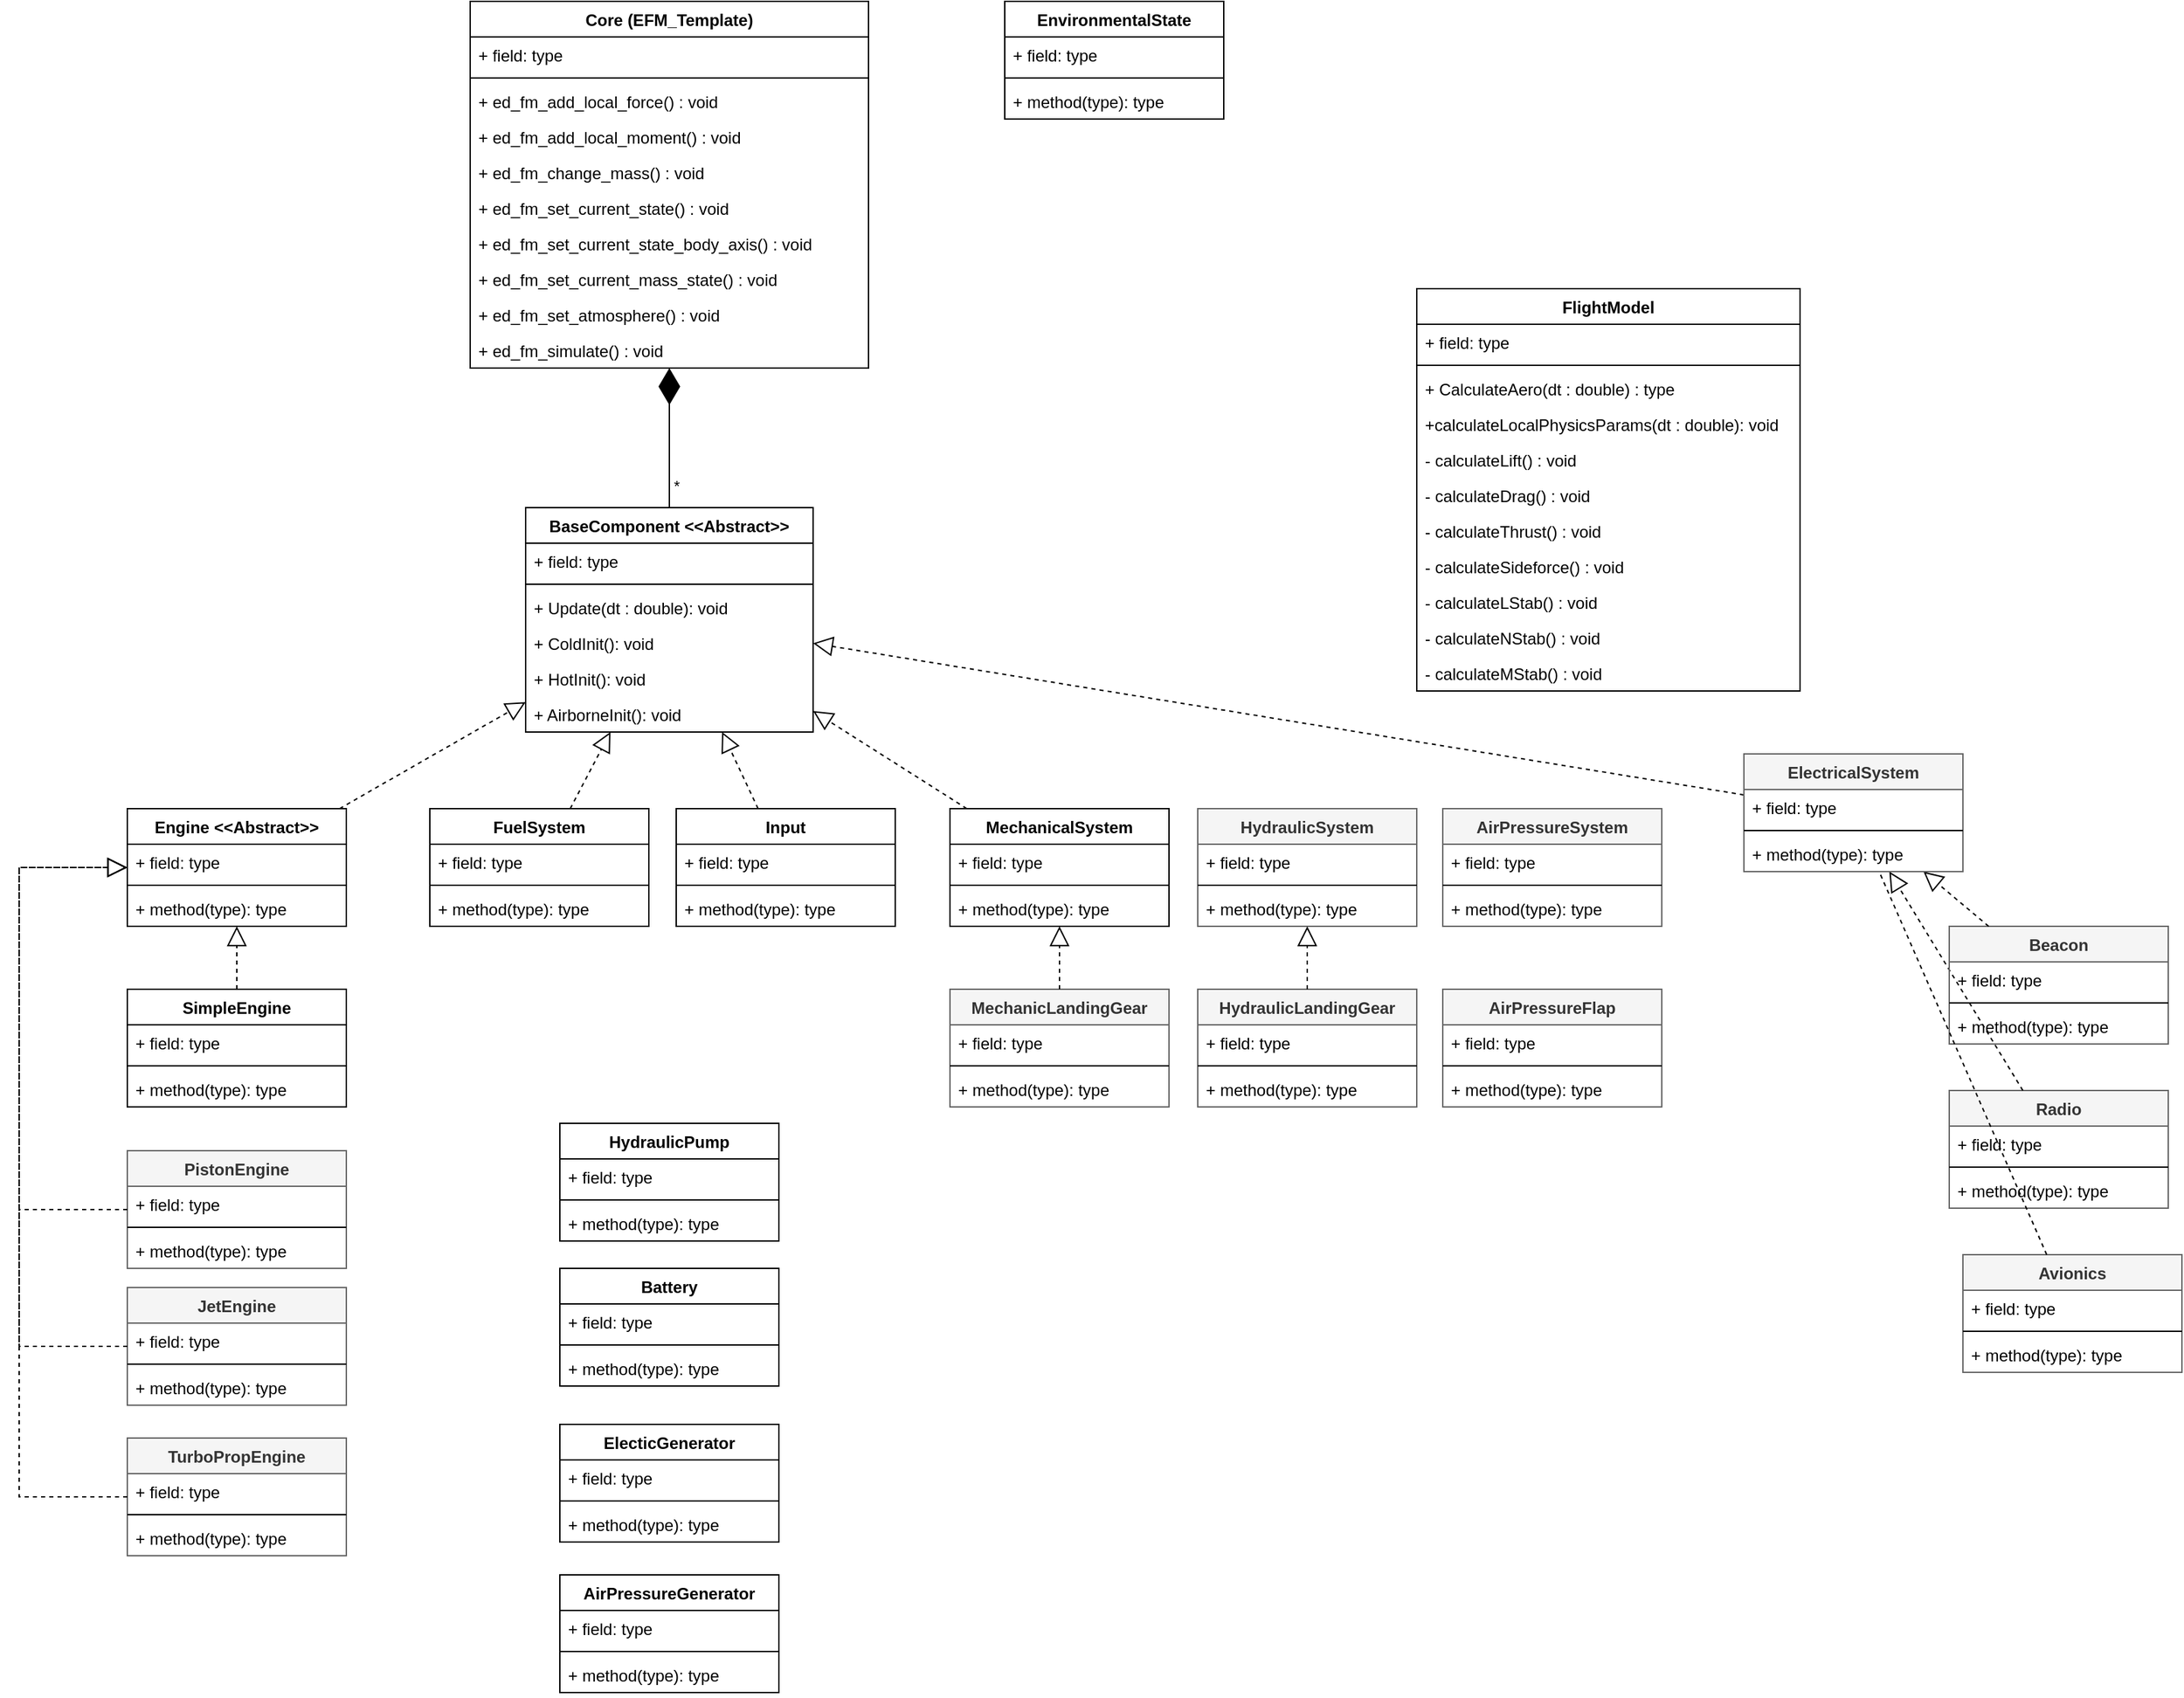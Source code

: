 <mxfile version="16.1.2" type="github">
  <diagram id="ayrWfxRkvkhZxIaLV-r1" name="Page-1">
    <mxGraphModel dx="2426" dy="2517" grid="1" gridSize="10" guides="1" tooltips="1" connect="1" arrows="1" fold="1" page="1" pageScale="1" pageWidth="827" pageHeight="1169" math="0" shadow="0">
      <root>
        <mxCell id="0" />
        <mxCell id="1" parent="0" />
        <mxCell id="hqKsF4QJngWxF_Nzv7ht-1" value="SimpleEngine" style="swimlane;fontStyle=1;align=center;verticalAlign=top;childLayout=stackLayout;horizontal=1;startSize=26;horizontalStack=0;resizeParent=1;resizeParentMax=0;resizeLast=0;collapsible=1;marginBottom=0;" vertex="1" parent="1">
          <mxGeometry x="299" y="542" width="160" height="86" as="geometry" />
        </mxCell>
        <mxCell id="hqKsF4QJngWxF_Nzv7ht-2" value="+ field: type" style="text;strokeColor=none;fillColor=none;align=left;verticalAlign=top;spacingLeft=4;spacingRight=4;overflow=hidden;rotatable=0;points=[[0,0.5],[1,0.5]];portConstraint=eastwest;" vertex="1" parent="hqKsF4QJngWxF_Nzv7ht-1">
          <mxGeometry y="26" width="160" height="26" as="geometry" />
        </mxCell>
        <mxCell id="hqKsF4QJngWxF_Nzv7ht-3" value="" style="line;strokeWidth=1;fillColor=none;align=left;verticalAlign=middle;spacingTop=-1;spacingLeft=3;spacingRight=3;rotatable=0;labelPosition=right;points=[];portConstraint=eastwest;" vertex="1" parent="hqKsF4QJngWxF_Nzv7ht-1">
          <mxGeometry y="52" width="160" height="8" as="geometry" />
        </mxCell>
        <mxCell id="hqKsF4QJngWxF_Nzv7ht-4" value="+ method(type): type" style="text;strokeColor=none;fillColor=none;align=left;verticalAlign=top;spacingLeft=4;spacingRight=4;overflow=hidden;rotatable=0;points=[[0,0.5],[1,0.5]];portConstraint=eastwest;" vertex="1" parent="hqKsF4QJngWxF_Nzv7ht-1">
          <mxGeometry y="60" width="160" height="26" as="geometry" />
        </mxCell>
        <mxCell id="hqKsF4QJngWxF_Nzv7ht-6" value="PistonEngine" style="swimlane;fontStyle=1;align=center;verticalAlign=top;childLayout=stackLayout;horizontal=1;startSize=26;horizontalStack=0;resizeParent=1;resizeParentMax=0;resizeLast=0;collapsible=1;marginBottom=0;fillColor=#f5f5f5;fontColor=#333333;strokeColor=#666666;" vertex="1" parent="1">
          <mxGeometry x="299" y="660" width="160" height="86" as="geometry" />
        </mxCell>
        <mxCell id="hqKsF4QJngWxF_Nzv7ht-7" value="+ field: type" style="text;strokeColor=none;fillColor=none;align=left;verticalAlign=top;spacingLeft=4;spacingRight=4;overflow=hidden;rotatable=0;points=[[0,0.5],[1,0.5]];portConstraint=eastwest;" vertex="1" parent="hqKsF4QJngWxF_Nzv7ht-6">
          <mxGeometry y="26" width="160" height="26" as="geometry" />
        </mxCell>
        <mxCell id="hqKsF4QJngWxF_Nzv7ht-8" value="" style="line;strokeWidth=1;fillColor=none;align=left;verticalAlign=middle;spacingTop=-1;spacingLeft=3;spacingRight=3;rotatable=0;labelPosition=right;points=[];portConstraint=eastwest;" vertex="1" parent="hqKsF4QJngWxF_Nzv7ht-6">
          <mxGeometry y="52" width="160" height="8" as="geometry" />
        </mxCell>
        <mxCell id="hqKsF4QJngWxF_Nzv7ht-9" value="+ method(type): type" style="text;strokeColor=none;fillColor=none;align=left;verticalAlign=top;spacingLeft=4;spacingRight=4;overflow=hidden;rotatable=0;points=[[0,0.5],[1,0.5]];portConstraint=eastwest;" vertex="1" parent="hqKsF4QJngWxF_Nzv7ht-6">
          <mxGeometry y="60" width="160" height="26" as="geometry" />
        </mxCell>
        <mxCell id="hqKsF4QJngWxF_Nzv7ht-10" value="JetEngine" style="swimlane;fontStyle=1;align=center;verticalAlign=top;childLayout=stackLayout;horizontal=1;startSize=26;horizontalStack=0;resizeParent=1;resizeParentMax=0;resizeLast=0;collapsible=1;marginBottom=0;fillColor=#f5f5f5;fontColor=#333333;strokeColor=#666666;" vertex="1" parent="1">
          <mxGeometry x="299" y="760" width="160" height="86" as="geometry" />
        </mxCell>
        <mxCell id="hqKsF4QJngWxF_Nzv7ht-11" value="+ field: type" style="text;strokeColor=none;fillColor=none;align=left;verticalAlign=top;spacingLeft=4;spacingRight=4;overflow=hidden;rotatable=0;points=[[0,0.5],[1,0.5]];portConstraint=eastwest;" vertex="1" parent="hqKsF4QJngWxF_Nzv7ht-10">
          <mxGeometry y="26" width="160" height="26" as="geometry" />
        </mxCell>
        <mxCell id="hqKsF4QJngWxF_Nzv7ht-12" value="" style="line;strokeWidth=1;fillColor=none;align=left;verticalAlign=middle;spacingTop=-1;spacingLeft=3;spacingRight=3;rotatable=0;labelPosition=right;points=[];portConstraint=eastwest;" vertex="1" parent="hqKsF4QJngWxF_Nzv7ht-10">
          <mxGeometry y="52" width="160" height="8" as="geometry" />
        </mxCell>
        <mxCell id="hqKsF4QJngWxF_Nzv7ht-13" value="+ method(type): type" style="text;strokeColor=none;fillColor=none;align=left;verticalAlign=top;spacingLeft=4;spacingRight=4;overflow=hidden;rotatable=0;points=[[0,0.5],[1,0.5]];portConstraint=eastwest;" vertex="1" parent="hqKsF4QJngWxF_Nzv7ht-10">
          <mxGeometry y="60" width="160" height="26" as="geometry" />
        </mxCell>
        <mxCell id="hqKsF4QJngWxF_Nzv7ht-15" value="Core (EFM_Template)" style="swimlane;fontStyle=1;align=center;verticalAlign=top;childLayout=stackLayout;horizontal=1;startSize=26;horizontalStack=0;resizeParent=1;resizeParentMax=0;resizeLast=0;collapsible=1;marginBottom=0;" vertex="1" parent="1">
          <mxGeometry x="549.5" y="-180" width="291" height="268" as="geometry" />
        </mxCell>
        <mxCell id="hqKsF4QJngWxF_Nzv7ht-16" value="+ field: type" style="text;strokeColor=none;fillColor=none;align=left;verticalAlign=top;spacingLeft=4;spacingRight=4;overflow=hidden;rotatable=0;points=[[0,0.5],[1,0.5]];portConstraint=eastwest;" vertex="1" parent="hqKsF4QJngWxF_Nzv7ht-15">
          <mxGeometry y="26" width="291" height="26" as="geometry" />
        </mxCell>
        <mxCell id="hqKsF4QJngWxF_Nzv7ht-17" value="" style="line;strokeWidth=1;fillColor=none;align=left;verticalAlign=middle;spacingTop=-1;spacingLeft=3;spacingRight=3;rotatable=0;labelPosition=right;points=[];portConstraint=eastwest;" vertex="1" parent="hqKsF4QJngWxF_Nzv7ht-15">
          <mxGeometry y="52" width="291" height="8" as="geometry" />
        </mxCell>
        <mxCell id="hqKsF4QJngWxF_Nzv7ht-18" value="+ ed_fm_add_local_force() : void" style="text;strokeColor=none;fillColor=none;align=left;verticalAlign=top;spacingLeft=4;spacingRight=4;overflow=hidden;rotatable=0;points=[[0,0.5],[1,0.5]];portConstraint=eastwest;" vertex="1" parent="hqKsF4QJngWxF_Nzv7ht-15">
          <mxGeometry y="60" width="291" height="26" as="geometry" />
        </mxCell>
        <mxCell id="hqKsF4QJngWxF_Nzv7ht-21" value="+ ed_fm_add_local_moment() : void" style="text;strokeColor=none;fillColor=none;align=left;verticalAlign=top;spacingLeft=4;spacingRight=4;overflow=hidden;rotatable=0;points=[[0,0.5],[1,0.5]];portConstraint=eastwest;" vertex="1" parent="hqKsF4QJngWxF_Nzv7ht-15">
          <mxGeometry y="86" width="291" height="26" as="geometry" />
        </mxCell>
        <mxCell id="hqKsF4QJngWxF_Nzv7ht-23" value="+ ed_fm_change_mass() : void" style="text;strokeColor=none;fillColor=none;align=left;verticalAlign=top;spacingLeft=4;spacingRight=4;overflow=hidden;rotatable=0;points=[[0,0.5],[1,0.5]];portConstraint=eastwest;" vertex="1" parent="hqKsF4QJngWxF_Nzv7ht-15">
          <mxGeometry y="112" width="291" height="26" as="geometry" />
        </mxCell>
        <mxCell id="hqKsF4QJngWxF_Nzv7ht-25" value="+ ed_fm_set_current_state() : void" style="text;strokeColor=none;fillColor=none;align=left;verticalAlign=top;spacingLeft=4;spacingRight=4;overflow=hidden;rotatable=0;points=[[0,0.5],[1,0.5]];portConstraint=eastwest;" vertex="1" parent="hqKsF4QJngWxF_Nzv7ht-15">
          <mxGeometry y="138" width="291" height="26" as="geometry" />
        </mxCell>
        <mxCell id="hqKsF4QJngWxF_Nzv7ht-24" value="+ ed_fm_set_current_state_body_axis() : void" style="text;strokeColor=none;fillColor=none;align=left;verticalAlign=top;spacingLeft=4;spacingRight=4;overflow=hidden;rotatable=0;points=[[0,0.5],[1,0.5]];portConstraint=eastwest;" vertex="1" parent="hqKsF4QJngWxF_Nzv7ht-15">
          <mxGeometry y="164" width="291" height="26" as="geometry" />
        </mxCell>
        <mxCell id="hqKsF4QJngWxF_Nzv7ht-38" value="+ ed_fm_set_current_mass_state() : void" style="text;strokeColor=none;fillColor=none;align=left;verticalAlign=top;spacingLeft=4;spacingRight=4;overflow=hidden;rotatable=0;points=[[0,0.5],[1,0.5]];portConstraint=eastwest;" vertex="1" parent="hqKsF4QJngWxF_Nzv7ht-15">
          <mxGeometry y="190" width="291" height="26" as="geometry" />
        </mxCell>
        <mxCell id="hqKsF4QJngWxF_Nzv7ht-39" value="+ ed_fm_set_atmosphere() : void" style="text;strokeColor=none;fillColor=none;align=left;verticalAlign=top;spacingLeft=4;spacingRight=4;overflow=hidden;rotatable=0;points=[[0,0.5],[1,0.5]];portConstraint=eastwest;" vertex="1" parent="hqKsF4QJngWxF_Nzv7ht-15">
          <mxGeometry y="216" width="291" height="26" as="geometry" />
        </mxCell>
        <mxCell id="hqKsF4QJngWxF_Nzv7ht-40" value="+ ed_fm_simulate() : void" style="text;strokeColor=none;fillColor=none;align=left;verticalAlign=top;spacingLeft=4;spacingRight=4;overflow=hidden;rotatable=0;points=[[0,0.5],[1,0.5]];portConstraint=eastwest;" vertex="1" parent="hqKsF4QJngWxF_Nzv7ht-15">
          <mxGeometry y="242" width="291" height="26" as="geometry" />
        </mxCell>
        <mxCell id="hqKsF4QJngWxF_Nzv7ht-26" value="EnvironmentalState" style="swimlane;fontStyle=1;align=center;verticalAlign=top;childLayout=stackLayout;horizontal=1;startSize=26;horizontalStack=0;resizeParent=1;resizeParentMax=0;resizeLast=0;collapsible=1;marginBottom=0;" vertex="1" parent="1">
          <mxGeometry x="940" y="-180" width="160" height="86" as="geometry" />
        </mxCell>
        <mxCell id="hqKsF4QJngWxF_Nzv7ht-27" value="+ field: type" style="text;strokeColor=none;fillColor=none;align=left;verticalAlign=top;spacingLeft=4;spacingRight=4;overflow=hidden;rotatable=0;points=[[0,0.5],[1,0.5]];portConstraint=eastwest;" vertex="1" parent="hqKsF4QJngWxF_Nzv7ht-26">
          <mxGeometry y="26" width="160" height="26" as="geometry" />
        </mxCell>
        <mxCell id="hqKsF4QJngWxF_Nzv7ht-28" value="" style="line;strokeWidth=1;fillColor=none;align=left;verticalAlign=middle;spacingTop=-1;spacingLeft=3;spacingRight=3;rotatable=0;labelPosition=right;points=[];portConstraint=eastwest;" vertex="1" parent="hqKsF4QJngWxF_Nzv7ht-26">
          <mxGeometry y="52" width="160" height="8" as="geometry" />
        </mxCell>
        <mxCell id="hqKsF4QJngWxF_Nzv7ht-29" value="+ method(type): type" style="text;strokeColor=none;fillColor=none;align=left;verticalAlign=top;spacingLeft=4;spacingRight=4;overflow=hidden;rotatable=0;points=[[0,0.5],[1,0.5]];portConstraint=eastwest;" vertex="1" parent="hqKsF4QJngWxF_Nzv7ht-26">
          <mxGeometry y="60" width="160" height="26" as="geometry" />
        </mxCell>
        <mxCell id="hqKsF4QJngWxF_Nzv7ht-30" value="Input" style="swimlane;fontStyle=1;align=center;verticalAlign=top;childLayout=stackLayout;horizontal=1;startSize=26;horizontalStack=0;resizeParent=1;resizeParentMax=0;resizeLast=0;collapsible=1;marginBottom=0;" vertex="1" parent="1">
          <mxGeometry x="700" y="410" width="160" height="86" as="geometry" />
        </mxCell>
        <mxCell id="hqKsF4QJngWxF_Nzv7ht-31" value="+ field: type" style="text;strokeColor=none;fillColor=none;align=left;verticalAlign=top;spacingLeft=4;spacingRight=4;overflow=hidden;rotatable=0;points=[[0,0.5],[1,0.5]];portConstraint=eastwest;" vertex="1" parent="hqKsF4QJngWxF_Nzv7ht-30">
          <mxGeometry y="26" width="160" height="26" as="geometry" />
        </mxCell>
        <mxCell id="hqKsF4QJngWxF_Nzv7ht-32" value="" style="line;strokeWidth=1;fillColor=none;align=left;verticalAlign=middle;spacingTop=-1;spacingLeft=3;spacingRight=3;rotatable=0;labelPosition=right;points=[];portConstraint=eastwest;" vertex="1" parent="hqKsF4QJngWxF_Nzv7ht-30">
          <mxGeometry y="52" width="160" height="8" as="geometry" />
        </mxCell>
        <mxCell id="hqKsF4QJngWxF_Nzv7ht-33" value="+ method(type): type" style="text;strokeColor=none;fillColor=none;align=left;verticalAlign=top;spacingLeft=4;spacingRight=4;overflow=hidden;rotatable=0;points=[[0,0.5],[1,0.5]];portConstraint=eastwest;" vertex="1" parent="hqKsF4QJngWxF_Nzv7ht-30">
          <mxGeometry y="60" width="160" height="26" as="geometry" />
        </mxCell>
        <mxCell id="hqKsF4QJngWxF_Nzv7ht-34" value="MechanicalSystem" style="swimlane;fontStyle=1;align=center;verticalAlign=top;childLayout=stackLayout;horizontal=1;startSize=26;horizontalStack=0;resizeParent=1;resizeParentMax=0;resizeLast=0;collapsible=1;marginBottom=0;" vertex="1" parent="1">
          <mxGeometry x="900" y="410" width="160" height="86" as="geometry" />
        </mxCell>
        <mxCell id="hqKsF4QJngWxF_Nzv7ht-35" value="+ field: type" style="text;strokeColor=none;fillColor=none;align=left;verticalAlign=top;spacingLeft=4;spacingRight=4;overflow=hidden;rotatable=0;points=[[0,0.5],[1,0.5]];portConstraint=eastwest;" vertex="1" parent="hqKsF4QJngWxF_Nzv7ht-34">
          <mxGeometry y="26" width="160" height="26" as="geometry" />
        </mxCell>
        <mxCell id="hqKsF4QJngWxF_Nzv7ht-36" value="" style="line;strokeWidth=1;fillColor=none;align=left;verticalAlign=middle;spacingTop=-1;spacingLeft=3;spacingRight=3;rotatable=0;labelPosition=right;points=[];portConstraint=eastwest;" vertex="1" parent="hqKsF4QJngWxF_Nzv7ht-34">
          <mxGeometry y="52" width="160" height="8" as="geometry" />
        </mxCell>
        <mxCell id="hqKsF4QJngWxF_Nzv7ht-37" value="+ method(type): type" style="text;strokeColor=none;fillColor=none;align=left;verticalAlign=top;spacingLeft=4;spacingRight=4;overflow=hidden;rotatable=0;points=[[0,0.5],[1,0.5]];portConstraint=eastwest;" vertex="1" parent="hqKsF4QJngWxF_Nzv7ht-34">
          <mxGeometry y="60" width="160" height="26" as="geometry" />
        </mxCell>
        <mxCell id="hqKsF4QJngWxF_Nzv7ht-41" value="BaseComponent &lt;&lt;Abstract&gt;&gt;" style="swimlane;fontStyle=1;align=center;verticalAlign=top;childLayout=stackLayout;horizontal=1;startSize=26;horizontalStack=0;resizeParent=1;resizeParentMax=0;resizeLast=0;collapsible=1;marginBottom=0;" vertex="1" parent="1">
          <mxGeometry x="590" y="190" width="210" height="164" as="geometry" />
        </mxCell>
        <mxCell id="hqKsF4QJngWxF_Nzv7ht-42" value="+ field: type" style="text;strokeColor=none;fillColor=none;align=left;verticalAlign=top;spacingLeft=4;spacingRight=4;overflow=hidden;rotatable=0;points=[[0,0.5],[1,0.5]];portConstraint=eastwest;" vertex="1" parent="hqKsF4QJngWxF_Nzv7ht-41">
          <mxGeometry y="26" width="210" height="26" as="geometry" />
        </mxCell>
        <mxCell id="hqKsF4QJngWxF_Nzv7ht-43" value="" style="line;strokeWidth=1;fillColor=none;align=left;verticalAlign=middle;spacingTop=-1;spacingLeft=3;spacingRight=3;rotatable=0;labelPosition=right;points=[];portConstraint=eastwest;" vertex="1" parent="hqKsF4QJngWxF_Nzv7ht-41">
          <mxGeometry y="52" width="210" height="8" as="geometry" />
        </mxCell>
        <mxCell id="hqKsF4QJngWxF_Nzv7ht-44" value="+ Update(dt : double): void" style="text;strokeColor=none;fillColor=none;align=left;verticalAlign=top;spacingLeft=4;spacingRight=4;overflow=hidden;rotatable=0;points=[[0,0.5],[1,0.5]];portConstraint=eastwest;" vertex="1" parent="hqKsF4QJngWxF_Nzv7ht-41">
          <mxGeometry y="60" width="210" height="26" as="geometry" />
        </mxCell>
        <mxCell id="hqKsF4QJngWxF_Nzv7ht-47" value="+ ColdInit(): void" style="text;strokeColor=none;fillColor=none;align=left;verticalAlign=top;spacingLeft=4;spacingRight=4;overflow=hidden;rotatable=0;points=[[0,0.5],[1,0.5]];portConstraint=eastwest;" vertex="1" parent="hqKsF4QJngWxF_Nzv7ht-41">
          <mxGeometry y="86" width="210" height="26" as="geometry" />
        </mxCell>
        <mxCell id="hqKsF4QJngWxF_Nzv7ht-48" value="+ HotInit(): void" style="text;strokeColor=none;fillColor=none;align=left;verticalAlign=top;spacingLeft=4;spacingRight=4;overflow=hidden;rotatable=0;points=[[0,0.5],[1,0.5]];portConstraint=eastwest;" vertex="1" parent="hqKsF4QJngWxF_Nzv7ht-41">
          <mxGeometry y="112" width="210" height="26" as="geometry" />
        </mxCell>
        <mxCell id="hqKsF4QJngWxF_Nzv7ht-49" value="+ AirborneInit(): void" style="text;strokeColor=none;fillColor=none;align=left;verticalAlign=top;spacingLeft=4;spacingRight=4;overflow=hidden;rotatable=0;points=[[0,0.5],[1,0.5]];portConstraint=eastwest;" vertex="1" parent="hqKsF4QJngWxF_Nzv7ht-41">
          <mxGeometry y="138" width="210" height="26" as="geometry" />
        </mxCell>
        <mxCell id="hqKsF4QJngWxF_Nzv7ht-45" value="" style="endArrow=block;dashed=1;endFill=0;endSize=12;html=1;rounded=0;" edge="1" parent="1" source="hqKsF4QJngWxF_Nzv7ht-30" target="hqKsF4QJngWxF_Nzv7ht-41">
          <mxGeometry width="160" relative="1" as="geometry">
            <mxPoint x="610" y="330" as="sourcePoint" />
            <mxPoint x="770" y="330" as="targetPoint" />
          </mxGeometry>
        </mxCell>
        <mxCell id="hqKsF4QJngWxF_Nzv7ht-46" value="" style="endArrow=block;dashed=1;endFill=0;endSize=12;html=1;rounded=0;" edge="1" parent="1" source="hqKsF4QJngWxF_Nzv7ht-34" target="hqKsF4QJngWxF_Nzv7ht-41">
          <mxGeometry width="160" relative="1" as="geometry">
            <mxPoint x="632.412" y="420" as="sourcePoint" />
            <mxPoint x="617.588" y="336" as="targetPoint" />
          </mxGeometry>
        </mxCell>
        <mxCell id="hqKsF4QJngWxF_Nzv7ht-50" value="Engine &lt;&lt;Abstract&gt;&gt;" style="swimlane;fontStyle=1;align=center;verticalAlign=top;childLayout=stackLayout;horizontal=1;startSize=26;horizontalStack=0;resizeParent=1;resizeParentMax=0;resizeLast=0;collapsible=1;marginBottom=0;" vertex="1" parent="1">
          <mxGeometry x="299" y="410" width="160" height="86" as="geometry" />
        </mxCell>
        <mxCell id="hqKsF4QJngWxF_Nzv7ht-51" value="+ field: type" style="text;strokeColor=none;fillColor=none;align=left;verticalAlign=top;spacingLeft=4;spacingRight=4;overflow=hidden;rotatable=0;points=[[0,0.5],[1,0.5]];portConstraint=eastwest;" vertex="1" parent="hqKsF4QJngWxF_Nzv7ht-50">
          <mxGeometry y="26" width="160" height="26" as="geometry" />
        </mxCell>
        <mxCell id="hqKsF4QJngWxF_Nzv7ht-52" value="" style="line;strokeWidth=1;fillColor=none;align=left;verticalAlign=middle;spacingTop=-1;spacingLeft=3;spacingRight=3;rotatable=0;labelPosition=right;points=[];portConstraint=eastwest;" vertex="1" parent="hqKsF4QJngWxF_Nzv7ht-50">
          <mxGeometry y="52" width="160" height="8" as="geometry" />
        </mxCell>
        <mxCell id="hqKsF4QJngWxF_Nzv7ht-53" value="+ method(type): type" style="text;strokeColor=none;fillColor=none;align=left;verticalAlign=top;spacingLeft=4;spacingRight=4;overflow=hidden;rotatable=0;points=[[0,0.5],[1,0.5]];portConstraint=eastwest;" vertex="1" parent="hqKsF4QJngWxF_Nzv7ht-50">
          <mxGeometry y="60" width="160" height="26" as="geometry" />
        </mxCell>
        <mxCell id="hqKsF4QJngWxF_Nzv7ht-54" value="" style="endArrow=block;dashed=1;endFill=0;endSize=12;html=1;rounded=0;" edge="1" parent="1" source="hqKsF4QJngWxF_Nzv7ht-50" target="hqKsF4QJngWxF_Nzv7ht-41">
          <mxGeometry width="160" relative="1" as="geometry">
            <mxPoint x="655.442" y="420" as="sourcePoint" />
            <mxPoint x="675.552" y="364" as="targetPoint" />
          </mxGeometry>
        </mxCell>
        <mxCell id="hqKsF4QJngWxF_Nzv7ht-55" value="" style="endArrow=block;dashed=1;endFill=0;endSize=12;html=1;rounded=0;" edge="1" parent="1" source="hqKsF4QJngWxF_Nzv7ht-1" target="hqKsF4QJngWxF_Nzv7ht-50">
          <mxGeometry width="160" relative="1" as="geometry">
            <mxPoint x="464" y="540" as="sourcePoint" />
            <mxPoint x="600" y="342.142" as="targetPoint" />
          </mxGeometry>
        </mxCell>
        <mxCell id="hqKsF4QJngWxF_Nzv7ht-56" value="" style="endArrow=block;dashed=1;endFill=0;endSize=12;html=1;rounded=0;" edge="1" parent="1" source="hqKsF4QJngWxF_Nzv7ht-6" target="hqKsF4QJngWxF_Nzv7ht-50">
          <mxGeometry width="160" relative="1" as="geometry">
            <mxPoint x="178.554" y="595" as="sourcePoint" />
            <mxPoint x="320.446" y="506" as="targetPoint" />
            <Array as="points">
              <mxPoint x="220" y="703" />
              <mxPoint x="220" y="453" />
            </Array>
          </mxGeometry>
        </mxCell>
        <mxCell id="hqKsF4QJngWxF_Nzv7ht-57" value="" style="endArrow=block;dashed=1;endFill=0;endSize=12;html=1;rounded=0;" edge="1" parent="1" source="hqKsF4QJngWxF_Nzv7ht-10" target="hqKsF4QJngWxF_Nzv7ht-50">
          <mxGeometry width="160" relative="1" as="geometry">
            <mxPoint x="321.869" y="595" as="sourcePoint" />
            <mxPoint x="367.131" y="506" as="targetPoint" />
            <Array as="points">
              <mxPoint x="220" y="803" />
              <mxPoint x="220" y="453" />
            </Array>
          </mxGeometry>
        </mxCell>
        <mxCell id="hqKsF4QJngWxF_Nzv7ht-58" value="TurboPropEngine" style="swimlane;fontStyle=1;align=center;verticalAlign=top;childLayout=stackLayout;horizontal=1;startSize=26;horizontalStack=0;resizeParent=1;resizeParentMax=0;resizeLast=0;collapsible=1;marginBottom=0;fillColor=#f5f5f5;fontColor=#333333;strokeColor=#666666;" vertex="1" parent="1">
          <mxGeometry x="299" y="870" width="160" height="86" as="geometry" />
        </mxCell>
        <mxCell id="hqKsF4QJngWxF_Nzv7ht-59" value="+ field: type" style="text;strokeColor=none;fillColor=none;align=left;verticalAlign=top;spacingLeft=4;spacingRight=4;overflow=hidden;rotatable=0;points=[[0,0.5],[1,0.5]];portConstraint=eastwest;" vertex="1" parent="hqKsF4QJngWxF_Nzv7ht-58">
          <mxGeometry y="26" width="160" height="26" as="geometry" />
        </mxCell>
        <mxCell id="hqKsF4QJngWxF_Nzv7ht-60" value="" style="line;strokeWidth=1;fillColor=none;align=left;verticalAlign=middle;spacingTop=-1;spacingLeft=3;spacingRight=3;rotatable=0;labelPosition=right;points=[];portConstraint=eastwest;" vertex="1" parent="hqKsF4QJngWxF_Nzv7ht-58">
          <mxGeometry y="52" width="160" height="8" as="geometry" />
        </mxCell>
        <mxCell id="hqKsF4QJngWxF_Nzv7ht-61" value="+ method(type): type" style="text;strokeColor=none;fillColor=none;align=left;verticalAlign=top;spacingLeft=4;spacingRight=4;overflow=hidden;rotatable=0;points=[[0,0.5],[1,0.5]];portConstraint=eastwest;" vertex="1" parent="hqKsF4QJngWxF_Nzv7ht-58">
          <mxGeometry y="60" width="160" height="26" as="geometry" />
        </mxCell>
        <mxCell id="hqKsF4QJngWxF_Nzv7ht-62" value="" style="endArrow=block;dashed=1;endFill=0;endSize=12;html=1;rounded=0;" edge="1" parent="1" source="hqKsF4QJngWxF_Nzv7ht-58" target="hqKsF4QJngWxF_Nzv7ht-50">
          <mxGeometry width="160" relative="1" as="geometry">
            <mxPoint x="309" y="813" as="sourcePoint" />
            <mxPoint x="309" y="463" as="targetPoint" />
            <Array as="points">
              <mxPoint x="220" y="913" />
              <mxPoint x="220" y="453" />
            </Array>
          </mxGeometry>
        </mxCell>
        <mxCell id="hqKsF4QJngWxF_Nzv7ht-63" value="Avionics" style="swimlane;fontStyle=1;align=center;verticalAlign=top;childLayout=stackLayout;horizontal=1;startSize=26;horizontalStack=0;resizeParent=1;resizeParentMax=0;resizeLast=0;collapsible=1;marginBottom=0;fillColor=#f5f5f5;fontColor=#333333;strokeColor=#666666;" vertex="1" parent="1">
          <mxGeometry x="1640" y="736" width="160" height="86" as="geometry" />
        </mxCell>
        <mxCell id="hqKsF4QJngWxF_Nzv7ht-64" value="+ field: type" style="text;strokeColor=none;fillColor=none;align=left;verticalAlign=top;spacingLeft=4;spacingRight=4;overflow=hidden;rotatable=0;points=[[0,0.5],[1,0.5]];portConstraint=eastwest;" vertex="1" parent="hqKsF4QJngWxF_Nzv7ht-63">
          <mxGeometry y="26" width="160" height="26" as="geometry" />
        </mxCell>
        <mxCell id="hqKsF4QJngWxF_Nzv7ht-65" value="" style="line;strokeWidth=1;fillColor=none;align=left;verticalAlign=middle;spacingTop=-1;spacingLeft=3;spacingRight=3;rotatable=0;labelPosition=right;points=[];portConstraint=eastwest;" vertex="1" parent="hqKsF4QJngWxF_Nzv7ht-63">
          <mxGeometry y="52" width="160" height="8" as="geometry" />
        </mxCell>
        <mxCell id="hqKsF4QJngWxF_Nzv7ht-66" value="+ method(type): type" style="text;strokeColor=none;fillColor=none;align=left;verticalAlign=top;spacingLeft=4;spacingRight=4;overflow=hidden;rotatable=0;points=[[0,0.5],[1,0.5]];portConstraint=eastwest;" vertex="1" parent="hqKsF4QJngWxF_Nzv7ht-63">
          <mxGeometry y="60" width="160" height="26" as="geometry" />
        </mxCell>
        <mxCell id="hqKsF4QJngWxF_Nzv7ht-67" value="FuelSystem" style="swimlane;fontStyle=1;align=center;verticalAlign=top;childLayout=stackLayout;horizontal=1;startSize=26;horizontalStack=0;resizeParent=1;resizeParentMax=0;resizeLast=0;collapsible=1;marginBottom=0;" vertex="1" parent="1">
          <mxGeometry x="520" y="410" width="160" height="86" as="geometry" />
        </mxCell>
        <mxCell id="hqKsF4QJngWxF_Nzv7ht-68" value="+ field: type" style="text;strokeColor=none;fillColor=none;align=left;verticalAlign=top;spacingLeft=4;spacingRight=4;overflow=hidden;rotatable=0;points=[[0,0.5],[1,0.5]];portConstraint=eastwest;" vertex="1" parent="hqKsF4QJngWxF_Nzv7ht-67">
          <mxGeometry y="26" width="160" height="26" as="geometry" />
        </mxCell>
        <mxCell id="hqKsF4QJngWxF_Nzv7ht-69" value="" style="line;strokeWidth=1;fillColor=none;align=left;verticalAlign=middle;spacingTop=-1;spacingLeft=3;spacingRight=3;rotatable=0;labelPosition=right;points=[];portConstraint=eastwest;" vertex="1" parent="hqKsF4QJngWxF_Nzv7ht-67">
          <mxGeometry y="52" width="160" height="8" as="geometry" />
        </mxCell>
        <mxCell id="hqKsF4QJngWxF_Nzv7ht-70" value="+ method(type): type" style="text;strokeColor=none;fillColor=none;align=left;verticalAlign=top;spacingLeft=4;spacingRight=4;overflow=hidden;rotatable=0;points=[[0,0.5],[1,0.5]];portConstraint=eastwest;" vertex="1" parent="hqKsF4QJngWxF_Nzv7ht-67">
          <mxGeometry y="60" width="160" height="26" as="geometry" />
        </mxCell>
        <mxCell id="hqKsF4QJngWxF_Nzv7ht-71" value="" style="endArrow=block;dashed=1;endFill=0;endSize=12;html=1;rounded=0;startArrow=none;" edge="1" parent="1" source="hqKsF4QJngWxF_Nzv7ht-87" target="hqKsF4QJngWxF_Nzv7ht-41">
          <mxGeometry width="160" relative="1" as="geometry">
            <mxPoint x="937.541" y="420" as="sourcePoint" />
            <mxPoint x="810" y="344.311" as="targetPoint" />
          </mxGeometry>
        </mxCell>
        <mxCell id="hqKsF4QJngWxF_Nzv7ht-72" value="" style="endArrow=block;dashed=1;endFill=0;endSize=12;html=1;rounded=0;" edge="1" parent="1" source="hqKsF4QJngWxF_Nzv7ht-67" target="hqKsF4QJngWxF_Nzv7ht-41">
          <mxGeometry width="160" relative="1" as="geometry">
            <mxPoint x="785.055" y="420" as="sourcePoint" />
            <mxPoint x="752.569" y="364" as="targetPoint" />
          </mxGeometry>
        </mxCell>
        <mxCell id="hqKsF4QJngWxF_Nzv7ht-73" value="Radio" style="swimlane;fontStyle=1;align=center;verticalAlign=top;childLayout=stackLayout;horizontal=1;startSize=26;horizontalStack=0;resizeParent=1;resizeParentMax=0;resizeLast=0;collapsible=1;marginBottom=0;fillColor=#f5f5f5;fontColor=#333333;strokeColor=#666666;" vertex="1" parent="1">
          <mxGeometry x="1630" y="616" width="160" height="86" as="geometry" />
        </mxCell>
        <mxCell id="hqKsF4QJngWxF_Nzv7ht-74" value="+ field: type" style="text;strokeColor=none;fillColor=none;align=left;verticalAlign=top;spacingLeft=4;spacingRight=4;overflow=hidden;rotatable=0;points=[[0,0.5],[1,0.5]];portConstraint=eastwest;" vertex="1" parent="hqKsF4QJngWxF_Nzv7ht-73">
          <mxGeometry y="26" width="160" height="26" as="geometry" />
        </mxCell>
        <mxCell id="hqKsF4QJngWxF_Nzv7ht-75" value="" style="line;strokeWidth=1;fillColor=none;align=left;verticalAlign=middle;spacingTop=-1;spacingLeft=3;spacingRight=3;rotatable=0;labelPosition=right;points=[];portConstraint=eastwest;" vertex="1" parent="hqKsF4QJngWxF_Nzv7ht-73">
          <mxGeometry y="52" width="160" height="8" as="geometry" />
        </mxCell>
        <mxCell id="hqKsF4QJngWxF_Nzv7ht-76" value="+ method(type): type" style="text;strokeColor=none;fillColor=none;align=left;verticalAlign=top;spacingLeft=4;spacingRight=4;overflow=hidden;rotatable=0;points=[[0,0.5],[1,0.5]];portConstraint=eastwest;" vertex="1" parent="hqKsF4QJngWxF_Nzv7ht-73">
          <mxGeometry y="60" width="160" height="26" as="geometry" />
        </mxCell>
        <mxCell id="hqKsF4QJngWxF_Nzv7ht-77" value="" style="endArrow=block;dashed=1;endFill=0;endSize=12;html=1;rounded=0;" edge="1" parent="1" source="hqKsF4QJngWxF_Nzv7ht-73" target="hqKsF4QJngWxF_Nzv7ht-87">
          <mxGeometry width="160" relative="1" as="geometry">
            <mxPoint x="1276" y="434.327" as="sourcePoint" />
            <mxPoint x="956" y="319.634" as="targetPoint" />
          </mxGeometry>
        </mxCell>
        <mxCell id="hqKsF4QJngWxF_Nzv7ht-78" value="Beacon" style="swimlane;fontStyle=1;align=center;verticalAlign=top;childLayout=stackLayout;horizontal=1;startSize=26;horizontalStack=0;resizeParent=1;resizeParentMax=0;resizeLast=0;collapsible=1;marginBottom=0;fillColor=#f5f5f5;fontColor=#333333;strokeColor=#666666;" vertex="1" parent="1">
          <mxGeometry x="1630" y="496" width="160" height="86" as="geometry" />
        </mxCell>
        <mxCell id="hqKsF4QJngWxF_Nzv7ht-79" value="+ field: type" style="text;strokeColor=none;fillColor=none;align=left;verticalAlign=top;spacingLeft=4;spacingRight=4;overflow=hidden;rotatable=0;points=[[0,0.5],[1,0.5]];portConstraint=eastwest;" vertex="1" parent="hqKsF4QJngWxF_Nzv7ht-78">
          <mxGeometry y="26" width="160" height="26" as="geometry" />
        </mxCell>
        <mxCell id="hqKsF4QJngWxF_Nzv7ht-80" value="" style="line;strokeWidth=1;fillColor=none;align=left;verticalAlign=middle;spacingTop=-1;spacingLeft=3;spacingRight=3;rotatable=0;labelPosition=right;points=[];portConstraint=eastwest;" vertex="1" parent="hqKsF4QJngWxF_Nzv7ht-78">
          <mxGeometry y="52" width="160" height="8" as="geometry" />
        </mxCell>
        <mxCell id="hqKsF4QJngWxF_Nzv7ht-81" value="+ method(type): type" style="text;strokeColor=none;fillColor=none;align=left;verticalAlign=top;spacingLeft=4;spacingRight=4;overflow=hidden;rotatable=0;points=[[0,0.5],[1,0.5]];portConstraint=eastwest;" vertex="1" parent="hqKsF4QJngWxF_Nzv7ht-78">
          <mxGeometry y="60" width="160" height="26" as="geometry" />
        </mxCell>
        <mxCell id="hqKsF4QJngWxF_Nzv7ht-82" value="" style="endArrow=block;dashed=1;endFill=0;endSize=12;html=1;rounded=0;" edge="1" parent="1" source="hqKsF4QJngWxF_Nzv7ht-78" target="hqKsF4QJngWxF_Nzv7ht-87">
          <mxGeometry width="160" relative="1" as="geometry">
            <mxPoint x="1476" y="442.461" as="sourcePoint" />
            <mxPoint x="956" y="308.957" as="targetPoint" />
          </mxGeometry>
        </mxCell>
        <mxCell id="hqKsF4QJngWxF_Nzv7ht-83" value="FlightModel" style="swimlane;fontStyle=1;align=center;verticalAlign=top;childLayout=stackLayout;horizontal=1;startSize=26;horizontalStack=0;resizeParent=1;resizeParentMax=0;resizeLast=0;collapsible=1;marginBottom=0;" vertex="1" parent="1">
          <mxGeometry x="1241" y="30" width="280" height="294" as="geometry" />
        </mxCell>
        <mxCell id="hqKsF4QJngWxF_Nzv7ht-84" value="+ field: type" style="text;strokeColor=none;fillColor=none;align=left;verticalAlign=top;spacingLeft=4;spacingRight=4;overflow=hidden;rotatable=0;points=[[0,0.5],[1,0.5]];portConstraint=eastwest;" vertex="1" parent="hqKsF4QJngWxF_Nzv7ht-83">
          <mxGeometry y="26" width="280" height="26" as="geometry" />
        </mxCell>
        <mxCell id="hqKsF4QJngWxF_Nzv7ht-85" value="" style="line;strokeWidth=1;fillColor=none;align=left;verticalAlign=middle;spacingTop=-1;spacingLeft=3;spacingRight=3;rotatable=0;labelPosition=right;points=[];portConstraint=eastwest;" vertex="1" parent="hqKsF4QJngWxF_Nzv7ht-83">
          <mxGeometry y="52" width="280" height="8" as="geometry" />
        </mxCell>
        <mxCell id="hqKsF4QJngWxF_Nzv7ht-86" value="+ CalculateAero(dt : double) : type" style="text;strokeColor=none;fillColor=none;align=left;verticalAlign=top;spacingLeft=4;spacingRight=4;overflow=hidden;rotatable=0;points=[[0,0.5],[1,0.5]];portConstraint=eastwest;" vertex="1" parent="hqKsF4QJngWxF_Nzv7ht-83">
          <mxGeometry y="60" width="280" height="26" as="geometry" />
        </mxCell>
        <mxCell id="hqKsF4QJngWxF_Nzv7ht-141" value="+calculateLocalPhysicsParams(dt : double): void" style="text;strokeColor=none;fillColor=none;align=left;verticalAlign=top;spacingLeft=4;spacingRight=4;overflow=hidden;rotatable=0;points=[[0,0.5],[1,0.5]];portConstraint=eastwest;" vertex="1" parent="hqKsF4QJngWxF_Nzv7ht-83">
          <mxGeometry y="86" width="280" height="26" as="geometry" />
        </mxCell>
        <mxCell id="hqKsF4QJngWxF_Nzv7ht-133" value="- calculateLift() : void" style="text;strokeColor=none;fillColor=none;align=left;verticalAlign=top;spacingLeft=4;spacingRight=4;overflow=hidden;rotatable=0;points=[[0,0.5],[1,0.5]];portConstraint=eastwest;" vertex="1" parent="hqKsF4QJngWxF_Nzv7ht-83">
          <mxGeometry y="112" width="280" height="26" as="geometry" />
        </mxCell>
        <mxCell id="hqKsF4QJngWxF_Nzv7ht-134" value="- calculateDrag() : void" style="text;strokeColor=none;fillColor=none;align=left;verticalAlign=top;spacingLeft=4;spacingRight=4;overflow=hidden;rotatable=0;points=[[0,0.5],[1,0.5]];portConstraint=eastwest;" vertex="1" parent="hqKsF4QJngWxF_Nzv7ht-83">
          <mxGeometry y="138" width="280" height="26" as="geometry" />
        </mxCell>
        <mxCell id="hqKsF4QJngWxF_Nzv7ht-136" value="- calculateThrust() : void" style="text;strokeColor=none;fillColor=none;align=left;verticalAlign=top;spacingLeft=4;spacingRight=4;overflow=hidden;rotatable=0;points=[[0,0.5],[1,0.5]];portConstraint=eastwest;" vertex="1" parent="hqKsF4QJngWxF_Nzv7ht-83">
          <mxGeometry y="164" width="280" height="26" as="geometry" />
        </mxCell>
        <mxCell id="hqKsF4QJngWxF_Nzv7ht-137" value="- calculateSideforce() : void" style="text;strokeColor=none;fillColor=none;align=left;verticalAlign=top;spacingLeft=4;spacingRight=4;overflow=hidden;rotatable=0;points=[[0,0.5],[1,0.5]];portConstraint=eastwest;" vertex="1" parent="hqKsF4QJngWxF_Nzv7ht-83">
          <mxGeometry y="190" width="280" height="26" as="geometry" />
        </mxCell>
        <mxCell id="hqKsF4QJngWxF_Nzv7ht-138" value="- calculateLStab() : void" style="text;strokeColor=none;fillColor=none;align=left;verticalAlign=top;spacingLeft=4;spacingRight=4;overflow=hidden;rotatable=0;points=[[0,0.5],[1,0.5]];portConstraint=eastwest;" vertex="1" parent="hqKsF4QJngWxF_Nzv7ht-83">
          <mxGeometry y="216" width="280" height="26" as="geometry" />
        </mxCell>
        <mxCell id="hqKsF4QJngWxF_Nzv7ht-139" value="- calculateNStab() : void" style="text;strokeColor=none;fillColor=none;align=left;verticalAlign=top;spacingLeft=4;spacingRight=4;overflow=hidden;rotatable=0;points=[[0,0.5],[1,0.5]];portConstraint=eastwest;" vertex="1" parent="hqKsF4QJngWxF_Nzv7ht-83">
          <mxGeometry y="242" width="280" height="26" as="geometry" />
        </mxCell>
        <mxCell id="hqKsF4QJngWxF_Nzv7ht-140" value="- calculateMStab() : void" style="text;strokeColor=none;fillColor=none;align=left;verticalAlign=top;spacingLeft=4;spacingRight=4;overflow=hidden;rotatable=0;points=[[0,0.5],[1,0.5]];portConstraint=eastwest;" vertex="1" parent="hqKsF4QJngWxF_Nzv7ht-83">
          <mxGeometry y="268" width="280" height="26" as="geometry" />
        </mxCell>
        <mxCell id="hqKsF4QJngWxF_Nzv7ht-91" value="HydraulicSystem" style="swimlane;fontStyle=1;align=center;verticalAlign=top;childLayout=stackLayout;horizontal=1;startSize=26;horizontalStack=0;resizeParent=1;resizeParentMax=0;resizeLast=0;collapsible=1;marginBottom=0;fillColor=#f5f5f5;fontColor=#333333;strokeColor=#666666;" vertex="1" parent="1">
          <mxGeometry x="1081" y="410" width="160" height="86" as="geometry" />
        </mxCell>
        <mxCell id="hqKsF4QJngWxF_Nzv7ht-92" value="+ field: type" style="text;strokeColor=none;fillColor=none;align=left;verticalAlign=top;spacingLeft=4;spacingRight=4;overflow=hidden;rotatable=0;points=[[0,0.5],[1,0.5]];portConstraint=eastwest;" vertex="1" parent="hqKsF4QJngWxF_Nzv7ht-91">
          <mxGeometry y="26" width="160" height="26" as="geometry" />
        </mxCell>
        <mxCell id="hqKsF4QJngWxF_Nzv7ht-93" value="" style="line;strokeWidth=1;fillColor=none;align=left;verticalAlign=middle;spacingTop=-1;spacingLeft=3;spacingRight=3;rotatable=0;labelPosition=right;points=[];portConstraint=eastwest;" vertex="1" parent="hqKsF4QJngWxF_Nzv7ht-91">
          <mxGeometry y="52" width="160" height="8" as="geometry" />
        </mxCell>
        <mxCell id="hqKsF4QJngWxF_Nzv7ht-94" value="+ method(type): type" style="text;strokeColor=none;fillColor=none;align=left;verticalAlign=top;spacingLeft=4;spacingRight=4;overflow=hidden;rotatable=0;points=[[0,0.5],[1,0.5]];portConstraint=eastwest;" vertex="1" parent="hqKsF4QJngWxF_Nzv7ht-91">
          <mxGeometry y="60" width="160" height="26" as="geometry" />
        </mxCell>
        <mxCell id="hqKsF4QJngWxF_Nzv7ht-95" value="" style="endArrow=diamondThin;endFill=1;endSize=24;html=1;rounded=0;" edge="1" parent="1" source="hqKsF4QJngWxF_Nzv7ht-41" target="hqKsF4QJngWxF_Nzv7ht-15">
          <mxGeometry width="160" relative="1" as="geometry">
            <mxPoint x="830" y="250" as="sourcePoint" />
            <mxPoint x="990" y="250" as="targetPoint" />
          </mxGeometry>
        </mxCell>
        <mxCell id="hqKsF4QJngWxF_Nzv7ht-96" value="*" style="edgeLabel;html=1;align=center;verticalAlign=middle;resizable=0;points=[];" vertex="1" connectable="0" parent="hqKsF4QJngWxF_Nzv7ht-95">
          <mxGeometry x="-0.68" relative="1" as="geometry">
            <mxPoint x="5" as="offset" />
          </mxGeometry>
        </mxCell>
        <mxCell id="hqKsF4QJngWxF_Nzv7ht-87" value="ElectricalSystem" style="swimlane;fontStyle=1;align=center;verticalAlign=top;childLayout=stackLayout;horizontal=1;startSize=26;horizontalStack=0;resizeParent=1;resizeParentMax=0;resizeLast=0;collapsible=1;marginBottom=0;fillColor=#f5f5f5;fontColor=#333333;strokeColor=#666666;" vertex="1" parent="1">
          <mxGeometry x="1480" y="370" width="160" height="86" as="geometry" />
        </mxCell>
        <mxCell id="hqKsF4QJngWxF_Nzv7ht-88" value="+ field: type" style="text;strokeColor=none;fillColor=none;align=left;verticalAlign=top;spacingLeft=4;spacingRight=4;overflow=hidden;rotatable=0;points=[[0,0.5],[1,0.5]];portConstraint=eastwest;" vertex="1" parent="hqKsF4QJngWxF_Nzv7ht-87">
          <mxGeometry y="26" width="160" height="26" as="geometry" />
        </mxCell>
        <mxCell id="hqKsF4QJngWxF_Nzv7ht-89" value="" style="line;strokeWidth=1;fillColor=none;align=left;verticalAlign=middle;spacingTop=-1;spacingLeft=3;spacingRight=3;rotatable=0;labelPosition=right;points=[];portConstraint=eastwest;" vertex="1" parent="hqKsF4QJngWxF_Nzv7ht-87">
          <mxGeometry y="52" width="160" height="8" as="geometry" />
        </mxCell>
        <mxCell id="hqKsF4QJngWxF_Nzv7ht-90" value="+ method(type): type" style="text;strokeColor=none;fillColor=none;align=left;verticalAlign=top;spacingLeft=4;spacingRight=4;overflow=hidden;rotatable=0;points=[[0,0.5],[1,0.5]];portConstraint=eastwest;" vertex="1" parent="hqKsF4QJngWxF_Nzv7ht-87">
          <mxGeometry y="60" width="160" height="26" as="geometry" />
        </mxCell>
        <mxCell id="hqKsF4QJngWxF_Nzv7ht-97" value="" style="endArrow=none;dashed=1;endFill=0;endSize=12;html=1;rounded=0;" edge="1" parent="1" source="hqKsF4QJngWxF_Nzv7ht-63" target="hqKsF4QJngWxF_Nzv7ht-87">
          <mxGeometry width="160" relative="1" as="geometry">
            <mxPoint x="1866" y="504.828" as="sourcePoint" />
            <mxPoint x="946" y="295.851" as="targetPoint" />
          </mxGeometry>
        </mxCell>
        <mxCell id="hqKsF4QJngWxF_Nzv7ht-98" value="HydraulicLandingGear" style="swimlane;fontStyle=1;align=center;verticalAlign=top;childLayout=stackLayout;horizontal=1;startSize=26;horizontalStack=0;resizeParent=1;resizeParentMax=0;resizeLast=0;collapsible=1;marginBottom=0;fillColor=#f5f5f5;fontColor=#333333;strokeColor=#666666;" vertex="1" parent="1">
          <mxGeometry x="1081" y="542" width="160" height="86" as="geometry" />
        </mxCell>
        <mxCell id="hqKsF4QJngWxF_Nzv7ht-99" value="+ field: type" style="text;strokeColor=none;fillColor=none;align=left;verticalAlign=top;spacingLeft=4;spacingRight=4;overflow=hidden;rotatable=0;points=[[0,0.5],[1,0.5]];portConstraint=eastwest;" vertex="1" parent="hqKsF4QJngWxF_Nzv7ht-98">
          <mxGeometry y="26" width="160" height="26" as="geometry" />
        </mxCell>
        <mxCell id="hqKsF4QJngWxF_Nzv7ht-100" value="" style="line;strokeWidth=1;fillColor=none;align=left;verticalAlign=middle;spacingTop=-1;spacingLeft=3;spacingRight=3;rotatable=0;labelPosition=right;points=[];portConstraint=eastwest;" vertex="1" parent="hqKsF4QJngWxF_Nzv7ht-98">
          <mxGeometry y="52" width="160" height="8" as="geometry" />
        </mxCell>
        <mxCell id="hqKsF4QJngWxF_Nzv7ht-101" value="+ method(type): type" style="text;strokeColor=none;fillColor=none;align=left;verticalAlign=top;spacingLeft=4;spacingRight=4;overflow=hidden;rotatable=0;points=[[0,0.5],[1,0.5]];portConstraint=eastwest;" vertex="1" parent="hqKsF4QJngWxF_Nzv7ht-98">
          <mxGeometry y="60" width="160" height="26" as="geometry" />
        </mxCell>
        <mxCell id="hqKsF4QJngWxF_Nzv7ht-102" value="MechanicLandingGear" style="swimlane;fontStyle=1;align=center;verticalAlign=top;childLayout=stackLayout;horizontal=1;startSize=26;horizontalStack=0;resizeParent=1;resizeParentMax=0;resizeLast=0;collapsible=1;marginBottom=0;fillColor=#f5f5f5;fontColor=#333333;strokeColor=#666666;" vertex="1" parent="1">
          <mxGeometry x="900" y="542" width="160" height="86" as="geometry" />
        </mxCell>
        <mxCell id="hqKsF4QJngWxF_Nzv7ht-103" value="+ field: type" style="text;strokeColor=none;fillColor=none;align=left;verticalAlign=top;spacingLeft=4;spacingRight=4;overflow=hidden;rotatable=0;points=[[0,0.5],[1,0.5]];portConstraint=eastwest;" vertex="1" parent="hqKsF4QJngWxF_Nzv7ht-102">
          <mxGeometry y="26" width="160" height="26" as="geometry" />
        </mxCell>
        <mxCell id="hqKsF4QJngWxF_Nzv7ht-104" value="" style="line;strokeWidth=1;fillColor=none;align=left;verticalAlign=middle;spacingTop=-1;spacingLeft=3;spacingRight=3;rotatable=0;labelPosition=right;points=[];portConstraint=eastwest;" vertex="1" parent="hqKsF4QJngWxF_Nzv7ht-102">
          <mxGeometry y="52" width="160" height="8" as="geometry" />
        </mxCell>
        <mxCell id="hqKsF4QJngWxF_Nzv7ht-105" value="+ method(type): type" style="text;strokeColor=none;fillColor=none;align=left;verticalAlign=top;spacingLeft=4;spacingRight=4;overflow=hidden;rotatable=0;points=[[0,0.5],[1,0.5]];portConstraint=eastwest;" vertex="1" parent="hqKsF4QJngWxF_Nzv7ht-102">
          <mxGeometry y="60" width="160" height="26" as="geometry" />
        </mxCell>
        <mxCell id="hqKsF4QJngWxF_Nzv7ht-106" value="HydraulicPump" style="swimlane;fontStyle=1;align=center;verticalAlign=top;childLayout=stackLayout;horizontal=1;startSize=26;horizontalStack=0;resizeParent=1;resizeParentMax=0;resizeLast=0;collapsible=1;marginBottom=0;" vertex="1" parent="1">
          <mxGeometry x="615" y="640" width="160" height="86" as="geometry" />
        </mxCell>
        <mxCell id="hqKsF4QJngWxF_Nzv7ht-107" value="+ field: type" style="text;strokeColor=none;fillColor=none;align=left;verticalAlign=top;spacingLeft=4;spacingRight=4;overflow=hidden;rotatable=0;points=[[0,0.5],[1,0.5]];portConstraint=eastwest;" vertex="1" parent="hqKsF4QJngWxF_Nzv7ht-106">
          <mxGeometry y="26" width="160" height="26" as="geometry" />
        </mxCell>
        <mxCell id="hqKsF4QJngWxF_Nzv7ht-108" value="" style="line;strokeWidth=1;fillColor=none;align=left;verticalAlign=middle;spacingTop=-1;spacingLeft=3;spacingRight=3;rotatable=0;labelPosition=right;points=[];portConstraint=eastwest;" vertex="1" parent="hqKsF4QJngWxF_Nzv7ht-106">
          <mxGeometry y="52" width="160" height="8" as="geometry" />
        </mxCell>
        <mxCell id="hqKsF4QJngWxF_Nzv7ht-109" value="+ method(type): type" style="text;strokeColor=none;fillColor=none;align=left;verticalAlign=top;spacingLeft=4;spacingRight=4;overflow=hidden;rotatable=0;points=[[0,0.5],[1,0.5]];portConstraint=eastwest;" vertex="1" parent="hqKsF4QJngWxF_Nzv7ht-106">
          <mxGeometry y="60" width="160" height="26" as="geometry" />
        </mxCell>
        <mxCell id="hqKsF4QJngWxF_Nzv7ht-110" value="Battery" style="swimlane;fontStyle=1;align=center;verticalAlign=top;childLayout=stackLayout;horizontal=1;startSize=26;horizontalStack=0;resizeParent=1;resizeParentMax=0;resizeLast=0;collapsible=1;marginBottom=0;" vertex="1" parent="1">
          <mxGeometry x="615" y="746" width="160" height="86" as="geometry" />
        </mxCell>
        <mxCell id="hqKsF4QJngWxF_Nzv7ht-111" value="+ field: type" style="text;strokeColor=none;fillColor=none;align=left;verticalAlign=top;spacingLeft=4;spacingRight=4;overflow=hidden;rotatable=0;points=[[0,0.5],[1,0.5]];portConstraint=eastwest;" vertex="1" parent="hqKsF4QJngWxF_Nzv7ht-110">
          <mxGeometry y="26" width="160" height="26" as="geometry" />
        </mxCell>
        <mxCell id="hqKsF4QJngWxF_Nzv7ht-112" value="" style="line;strokeWidth=1;fillColor=none;align=left;verticalAlign=middle;spacingTop=-1;spacingLeft=3;spacingRight=3;rotatable=0;labelPosition=right;points=[];portConstraint=eastwest;" vertex="1" parent="hqKsF4QJngWxF_Nzv7ht-110">
          <mxGeometry y="52" width="160" height="8" as="geometry" />
        </mxCell>
        <mxCell id="hqKsF4QJngWxF_Nzv7ht-113" value="+ method(type): type" style="text;strokeColor=none;fillColor=none;align=left;verticalAlign=top;spacingLeft=4;spacingRight=4;overflow=hidden;rotatable=0;points=[[0,0.5],[1,0.5]];portConstraint=eastwest;" vertex="1" parent="hqKsF4QJngWxF_Nzv7ht-110">
          <mxGeometry y="60" width="160" height="26" as="geometry" />
        </mxCell>
        <mxCell id="hqKsF4QJngWxF_Nzv7ht-114" value="ElecticGenerator" style="swimlane;fontStyle=1;align=center;verticalAlign=top;childLayout=stackLayout;horizontal=1;startSize=26;horizontalStack=0;resizeParent=1;resizeParentMax=0;resizeLast=0;collapsible=1;marginBottom=0;" vertex="1" parent="1">
          <mxGeometry x="615" y="860" width="160" height="86" as="geometry" />
        </mxCell>
        <mxCell id="hqKsF4QJngWxF_Nzv7ht-115" value="+ field: type" style="text;strokeColor=none;fillColor=none;align=left;verticalAlign=top;spacingLeft=4;spacingRight=4;overflow=hidden;rotatable=0;points=[[0,0.5],[1,0.5]];portConstraint=eastwest;" vertex="1" parent="hqKsF4QJngWxF_Nzv7ht-114">
          <mxGeometry y="26" width="160" height="26" as="geometry" />
        </mxCell>
        <mxCell id="hqKsF4QJngWxF_Nzv7ht-116" value="" style="line;strokeWidth=1;fillColor=none;align=left;verticalAlign=middle;spacingTop=-1;spacingLeft=3;spacingRight=3;rotatable=0;labelPosition=right;points=[];portConstraint=eastwest;" vertex="1" parent="hqKsF4QJngWxF_Nzv7ht-114">
          <mxGeometry y="52" width="160" height="8" as="geometry" />
        </mxCell>
        <mxCell id="hqKsF4QJngWxF_Nzv7ht-117" value="+ method(type): type" style="text;strokeColor=none;fillColor=none;align=left;verticalAlign=top;spacingLeft=4;spacingRight=4;overflow=hidden;rotatable=0;points=[[0,0.5],[1,0.5]];portConstraint=eastwest;" vertex="1" parent="hqKsF4QJngWxF_Nzv7ht-114">
          <mxGeometry y="60" width="160" height="26" as="geometry" />
        </mxCell>
        <mxCell id="hqKsF4QJngWxF_Nzv7ht-118" value="AirPressureSystem" style="swimlane;fontStyle=1;align=center;verticalAlign=top;childLayout=stackLayout;horizontal=1;startSize=26;horizontalStack=0;resizeParent=1;resizeParentMax=0;resizeLast=0;collapsible=1;marginBottom=0;fillColor=#f5f5f5;fontColor=#333333;strokeColor=#666666;" vertex="1" parent="1">
          <mxGeometry x="1260" y="410" width="160" height="86" as="geometry" />
        </mxCell>
        <mxCell id="hqKsF4QJngWxF_Nzv7ht-119" value="+ field: type" style="text;strokeColor=none;fillColor=none;align=left;verticalAlign=top;spacingLeft=4;spacingRight=4;overflow=hidden;rotatable=0;points=[[0,0.5],[1,0.5]];portConstraint=eastwest;" vertex="1" parent="hqKsF4QJngWxF_Nzv7ht-118">
          <mxGeometry y="26" width="160" height="26" as="geometry" />
        </mxCell>
        <mxCell id="hqKsF4QJngWxF_Nzv7ht-120" value="" style="line;strokeWidth=1;fillColor=none;align=left;verticalAlign=middle;spacingTop=-1;spacingLeft=3;spacingRight=3;rotatable=0;labelPosition=right;points=[];portConstraint=eastwest;" vertex="1" parent="hqKsF4QJngWxF_Nzv7ht-118">
          <mxGeometry y="52" width="160" height="8" as="geometry" />
        </mxCell>
        <mxCell id="hqKsF4QJngWxF_Nzv7ht-121" value="+ method(type): type" style="text;strokeColor=none;fillColor=none;align=left;verticalAlign=top;spacingLeft=4;spacingRight=4;overflow=hidden;rotatable=0;points=[[0,0.5],[1,0.5]];portConstraint=eastwest;" vertex="1" parent="hqKsF4QJngWxF_Nzv7ht-118">
          <mxGeometry y="60" width="160" height="26" as="geometry" />
        </mxCell>
        <mxCell id="hqKsF4QJngWxF_Nzv7ht-122" value="AirPressureFlap" style="swimlane;fontStyle=1;align=center;verticalAlign=top;childLayout=stackLayout;horizontal=1;startSize=26;horizontalStack=0;resizeParent=1;resizeParentMax=0;resizeLast=0;collapsible=1;marginBottom=0;fillColor=#f5f5f5;fontColor=#333333;strokeColor=#666666;" vertex="1" parent="1">
          <mxGeometry x="1260" y="542" width="160" height="86" as="geometry" />
        </mxCell>
        <mxCell id="hqKsF4QJngWxF_Nzv7ht-123" value="+ field: type" style="text;strokeColor=none;fillColor=none;align=left;verticalAlign=top;spacingLeft=4;spacingRight=4;overflow=hidden;rotatable=0;points=[[0,0.5],[1,0.5]];portConstraint=eastwest;" vertex="1" parent="hqKsF4QJngWxF_Nzv7ht-122">
          <mxGeometry y="26" width="160" height="26" as="geometry" />
        </mxCell>
        <mxCell id="hqKsF4QJngWxF_Nzv7ht-124" value="" style="line;strokeWidth=1;fillColor=none;align=left;verticalAlign=middle;spacingTop=-1;spacingLeft=3;spacingRight=3;rotatable=0;labelPosition=right;points=[];portConstraint=eastwest;" vertex="1" parent="hqKsF4QJngWxF_Nzv7ht-122">
          <mxGeometry y="52" width="160" height="8" as="geometry" />
        </mxCell>
        <mxCell id="hqKsF4QJngWxF_Nzv7ht-125" value="+ method(type): type" style="text;strokeColor=none;fillColor=none;align=left;verticalAlign=top;spacingLeft=4;spacingRight=4;overflow=hidden;rotatable=0;points=[[0,0.5],[1,0.5]];portConstraint=eastwest;" vertex="1" parent="hqKsF4QJngWxF_Nzv7ht-122">
          <mxGeometry y="60" width="160" height="26" as="geometry" />
        </mxCell>
        <mxCell id="hqKsF4QJngWxF_Nzv7ht-126" value="" style="endArrow=block;dashed=1;endFill=0;endSize=12;html=1;rounded=0;" edge="1" parent="1" source="hqKsF4QJngWxF_Nzv7ht-102" target="hqKsF4QJngWxF_Nzv7ht-34">
          <mxGeometry width="160" relative="1" as="geometry">
            <mxPoint x="922.293" y="420" as="sourcePoint" />
            <mxPoint x="810" y="348.684" as="targetPoint" />
          </mxGeometry>
        </mxCell>
        <mxCell id="hqKsF4QJngWxF_Nzv7ht-128" value="" style="endArrow=block;dashed=1;endFill=0;endSize=12;html=1;rounded=0;" edge="1" parent="1" source="hqKsF4QJngWxF_Nzv7ht-98" target="hqKsF4QJngWxF_Nzv7ht-91">
          <mxGeometry width="160" relative="1" as="geometry">
            <mxPoint x="990" y="552" as="sourcePoint" />
            <mxPoint x="990" y="506" as="targetPoint" />
          </mxGeometry>
        </mxCell>
        <mxCell id="hqKsF4QJngWxF_Nzv7ht-129" value="AirPressureGenerator" style="swimlane;fontStyle=1;align=center;verticalAlign=top;childLayout=stackLayout;horizontal=1;startSize=26;horizontalStack=0;resizeParent=1;resizeParentMax=0;resizeLast=0;collapsible=1;marginBottom=0;" vertex="1" parent="1">
          <mxGeometry x="615" y="970" width="160" height="86" as="geometry" />
        </mxCell>
        <mxCell id="hqKsF4QJngWxF_Nzv7ht-130" value="+ field: type" style="text;strokeColor=none;fillColor=none;align=left;verticalAlign=top;spacingLeft=4;spacingRight=4;overflow=hidden;rotatable=0;points=[[0,0.5],[1,0.5]];portConstraint=eastwest;" vertex="1" parent="hqKsF4QJngWxF_Nzv7ht-129">
          <mxGeometry y="26" width="160" height="26" as="geometry" />
        </mxCell>
        <mxCell id="hqKsF4QJngWxF_Nzv7ht-131" value="" style="line;strokeWidth=1;fillColor=none;align=left;verticalAlign=middle;spacingTop=-1;spacingLeft=3;spacingRight=3;rotatable=0;labelPosition=right;points=[];portConstraint=eastwest;" vertex="1" parent="hqKsF4QJngWxF_Nzv7ht-129">
          <mxGeometry y="52" width="160" height="8" as="geometry" />
        </mxCell>
        <mxCell id="hqKsF4QJngWxF_Nzv7ht-132" value="+ method(type): type" style="text;strokeColor=none;fillColor=none;align=left;verticalAlign=top;spacingLeft=4;spacingRight=4;overflow=hidden;rotatable=0;points=[[0,0.5],[1,0.5]];portConstraint=eastwest;" vertex="1" parent="hqKsF4QJngWxF_Nzv7ht-129">
          <mxGeometry y="60" width="160" height="26" as="geometry" />
        </mxCell>
      </root>
    </mxGraphModel>
  </diagram>
</mxfile>
